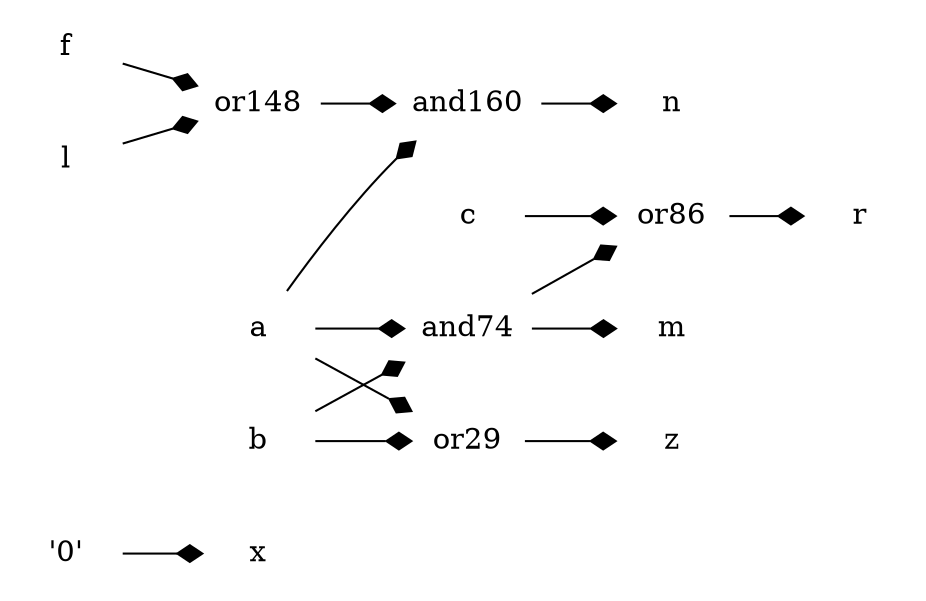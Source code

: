 digraph g {
    // header
    rankdir=LR;
    margin=0.01;
    node [shape="plaintext"];
    edge [arrowhead="diamond"];
    // circuit 
    Const2[label="'0'"];
    and160 [label="and160", image="../../gates/and_noleads.png"];
    and74 [label="and74", image="../../gates/and_noleads.png"];
    or148 [label="or148", image="../../gates/or_noleads.png"];
    or29 [label="or29", image="../../gates/or_noleads.png"];
    or86 [label="or86", image="../../gates/or_noleads.png"];
    var0[label="x"];
    var11[label="c"];
    var13[label="m"];
    var17[label="n"];
    var18[label="f"];
    var19[label="l"];
    var3[label="z"];
    var5[label="a"];
    var7[label="r"];
    var9[label="b"];
    Const2 -> var0 ;
    var5 -> or29 ;
    var9 -> or29 ;
    or29 -> var3 ;
    var5 -> and74 ;
    var9 -> and74 ;
    and74 -> or86 ;
    var11 -> or86 ;
    or86 -> var7 ;
    and74 -> var13 ;
    var18 -> or148 ;
    var19 -> or148 ;
    or148 -> and160 ;
    var5 -> and160 ;
    and160 -> var17 ;
}